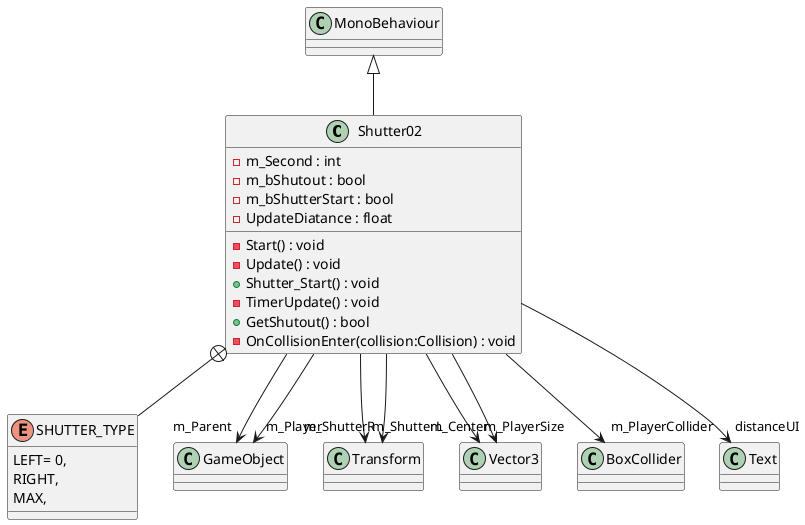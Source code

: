 @startuml
class Shutter02 {
    - m_Second : int
    - m_bShutout : bool
    - m_bShutterStart : bool
    - UpdateDiatance : float
    - Start() : void
    - Update() : void
    + Shutter_Start() : void
    - TimerUpdate() : void
    + GetShutout() : bool
    - OnCollisionEnter(collision:Collision) : void
}
enum SHUTTER_TYPE {
    LEFT= 0,
    RIGHT,
    MAX,
}
MonoBehaviour <|-- Shutter02
Shutter02 --> "m_Parent" GameObject
Shutter02 --> "m_ShutterL" Transform
Shutter02 --> "m_ShutterR" Transform
Shutter02 --> "m_Player" GameObject
Shutter02 --> "m_PlayerSize" Vector3
Shutter02 --> "m_PlayerCollider" BoxCollider
Shutter02 --> "m_Center" Vector3
Shutter02 --> "distanceUI" Text
Shutter02 +-- SHUTTER_TYPE
@enduml
